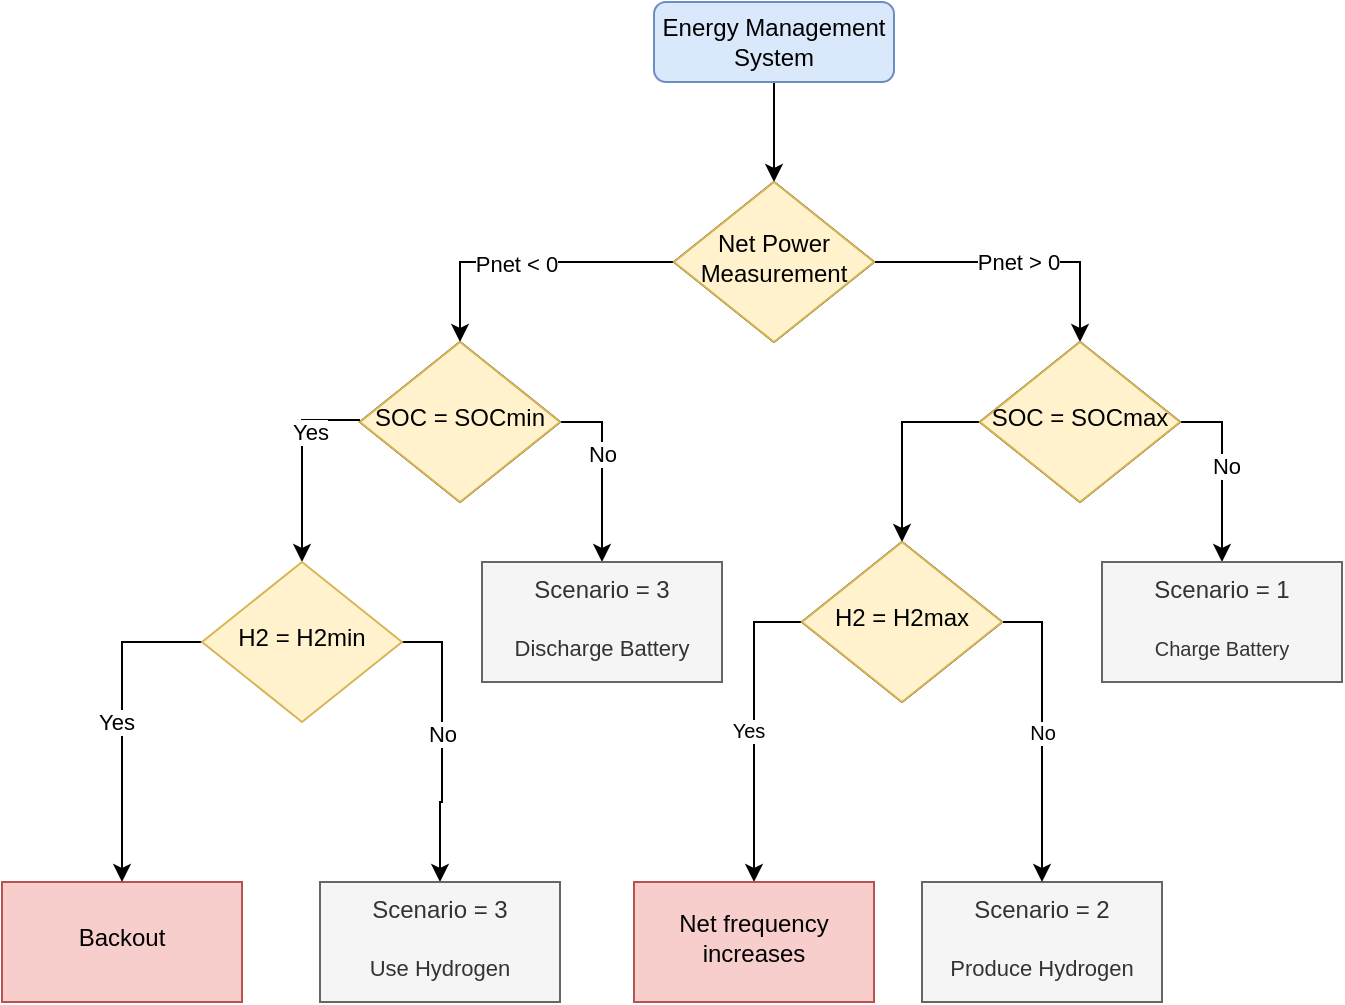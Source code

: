 <mxfile version="15.7.0" type="device"><diagram id="C5RBs43oDa-KdzZeNtuy" name="Page-1"><mxGraphModel dx="1422" dy="872" grid="1" gridSize="10" guides="1" tooltips="1" connect="1" arrows="1" fold="1" page="1" pageScale="1" pageWidth="827" pageHeight="1169" math="0" shadow="0"><root><mxCell id="WIyWlLk6GJQsqaUBKTNV-0"/><mxCell id="WIyWlLk6GJQsqaUBKTNV-1" parent="WIyWlLk6GJQsqaUBKTNV-0"/><mxCell id="Ar4E18WvQ8YPJPoNQmbM-6" value="" style="edgeStyle=orthogonalEdgeStyle;rounded=0;orthogonalLoop=1;jettySize=auto;html=1;" parent="WIyWlLk6GJQsqaUBKTNV-1" source="WIyWlLk6GJQsqaUBKTNV-3" target="WIyWlLk6GJQsqaUBKTNV-6" edge="1"><mxGeometry relative="1" as="geometry"/></mxCell><mxCell id="WIyWlLk6GJQsqaUBKTNV-3" value="Energy Management System" style="rounded=1;whiteSpace=wrap;html=1;fontSize=12;glass=0;strokeWidth=1;shadow=0;fillColor=#dae8fc;strokeColor=#6c8ebf;" parent="WIyWlLk6GJQsqaUBKTNV-1" vertex="1"><mxGeometry x="356" y="60" width="120" height="40" as="geometry"/></mxCell><mxCell id="Ar4E18WvQ8YPJPoNQmbM-3" value="" style="edgeStyle=orthogonalEdgeStyle;rounded=0;orthogonalLoop=1;jettySize=auto;html=1;entryX=0.5;entryY=0;entryDx=0;entryDy=0;" parent="WIyWlLk6GJQsqaUBKTNV-1" source="WIyWlLk6GJQsqaUBKTNV-6" target="Ar4E18WvQ8YPJPoNQmbM-2" edge="1"><mxGeometry relative="1" as="geometry"/></mxCell><mxCell id="Ar4E18WvQ8YPJPoNQmbM-7" value="&lt;div&gt;Pnet &amp;lt; 0&lt;/div&gt;" style="edgeLabel;html=1;align=center;verticalAlign=middle;resizable=0;points=[];" parent="Ar4E18WvQ8YPJPoNQmbM-3" vertex="1" connectable="0"><mxGeometry x="0.082" y="1" relative="1" as="geometry"><mxPoint as="offset"/></mxGeometry></mxCell><mxCell id="Ar4E18WvQ8YPJPoNQmbM-5" value="Pnet &amp;gt; 0" style="edgeStyle=orthogonalEdgeStyle;rounded=0;orthogonalLoop=1;jettySize=auto;html=1;entryX=0.5;entryY=0;entryDx=0;entryDy=0;" parent="WIyWlLk6GJQsqaUBKTNV-1" source="WIyWlLk6GJQsqaUBKTNV-6" target="Ar4E18WvQ8YPJPoNQmbM-4" edge="1"><mxGeometry relative="1" as="geometry"/></mxCell><mxCell id="WIyWlLk6GJQsqaUBKTNV-6" value="Net Power Measurement" style="rhombus;whiteSpace=wrap;html=1;shadow=0;fontFamily=Helvetica;fontSize=12;align=center;strokeWidth=1;spacing=6;spacingTop=-4;" parent="WIyWlLk6GJQsqaUBKTNV-1" vertex="1"><mxGeometry x="366" y="150" width="100" height="80" as="geometry"/></mxCell><mxCell id="Ar4E18WvQ8YPJPoNQmbM-9" value="" style="edgeStyle=orthogonalEdgeStyle;rounded=0;orthogonalLoop=1;jettySize=auto;html=1;exitX=0;exitY=0.5;exitDx=0;exitDy=0;entryX=0.5;entryY=0;entryDx=0;entryDy=0;" parent="WIyWlLk6GJQsqaUBKTNV-1" edge="1" target="gz5dtVxrug0zFUKetQcL-7"><mxGeometry relative="1" as="geometry"><mxPoint x="209" y="269" as="sourcePoint"/><mxPoint x="180" y="339" as="targetPoint"/><Array as="points"><mxPoint x="180" y="269"/></Array></mxGeometry></mxCell><mxCell id="Ar4E18WvQ8YPJPoNQmbM-17" value="&lt;div&gt;Yes&lt;/div&gt;" style="edgeLabel;html=1;align=center;verticalAlign=middle;resizable=0;points=[];" parent="Ar4E18WvQ8YPJPoNQmbM-9" vertex="1" connectable="0"><mxGeometry x="-0.313" y="4" relative="1" as="geometry"><mxPoint as="offset"/></mxGeometry></mxCell><mxCell id="Ar4E18WvQ8YPJPoNQmbM-11" value="" style="edgeStyle=orthogonalEdgeStyle;rounded=0;orthogonalLoop=1;jettySize=auto;html=1;exitX=1;exitY=0.5;exitDx=0;exitDy=0;" parent="WIyWlLk6GJQsqaUBKTNV-1" source="Ar4E18WvQ8YPJPoNQmbM-2" target="Ar4E18WvQ8YPJPoNQmbM-10" edge="1"><mxGeometry relative="1" as="geometry"/></mxCell><mxCell id="Ar4E18WvQ8YPJPoNQmbM-18" value="No" style="edgeLabel;html=1;align=center;verticalAlign=middle;resizable=0;points=[];" parent="Ar4E18WvQ8YPJPoNQmbM-11" vertex="1" connectable="0"><mxGeometry x="-0.187" relative="1" as="geometry"><mxPoint as="offset"/></mxGeometry></mxCell><mxCell id="Ar4E18WvQ8YPJPoNQmbM-2" value="SOC = SOCmin" style="rhombus;whiteSpace=wrap;html=1;shadow=0;fontFamily=Helvetica;fontSize=12;align=center;strokeWidth=1;spacing=6;spacingTop=-4;" parent="WIyWlLk6GJQsqaUBKTNV-1" vertex="1"><mxGeometry x="209" y="230" width="100" height="80" as="geometry"/></mxCell><mxCell id="Ar4E18WvQ8YPJPoNQmbM-15" value="" style="edgeStyle=orthogonalEdgeStyle;rounded=0;orthogonalLoop=1;jettySize=auto;html=1;exitX=1;exitY=0.5;exitDx=0;exitDy=0;" parent="WIyWlLk6GJQsqaUBKTNV-1" source="Ar4E18WvQ8YPJPoNQmbM-4" target="Ar4E18WvQ8YPJPoNQmbM-14" edge="1"><mxGeometry relative="1" as="geometry"/></mxCell><mxCell id="Ar4E18WvQ8YPJPoNQmbM-20" value="No" style="edgeLabel;html=1;align=center;verticalAlign=middle;resizable=0;points=[];" parent="Ar4E18WvQ8YPJPoNQmbM-15" vertex="1" connectable="0"><mxGeometry x="-0.055" y="2" relative="1" as="geometry"><mxPoint as="offset"/></mxGeometry></mxCell><mxCell id="gz5dtVxrug0zFUKetQcL-1" value="" style="edgeStyle=orthogonalEdgeStyle;rounded=0;orthogonalLoop=1;jettySize=auto;html=1;fontSize=10;exitX=0;exitY=0.5;exitDx=0;exitDy=0;" edge="1" parent="WIyWlLk6GJQsqaUBKTNV-1" source="Ar4E18WvQ8YPJPoNQmbM-4" target="gz5dtVxrug0zFUKetQcL-0"><mxGeometry relative="1" as="geometry"/></mxCell><mxCell id="Ar4E18WvQ8YPJPoNQmbM-4" value="&lt;div&gt;SOC = SOCmax&lt;/div&gt;" style="rhombus;whiteSpace=wrap;html=1;shadow=0;fontFamily=Helvetica;fontSize=12;align=center;strokeWidth=1;spacing=6;spacingTop=-4;" parent="WIyWlLk6GJQsqaUBKTNV-1" vertex="1"><mxGeometry x="519" y="230" width="100" height="80" as="geometry"/></mxCell><mxCell id="Ar4E18WvQ8YPJPoNQmbM-8" value="Backout" style="whiteSpace=wrap;html=1;shadow=0;strokeWidth=1;spacing=6;spacingTop=-4;fillColor=#f8cecc;strokeColor=#b85450;" parent="WIyWlLk6GJQsqaUBKTNV-1" vertex="1"><mxGeometry x="30" y="500" width="120" height="60" as="geometry"/></mxCell><mxCell id="Ar4E18WvQ8YPJPoNQmbM-10" value="&lt;div&gt;Scenario = 3&lt;/div&gt;&lt;div&gt;&lt;br&gt;&lt;/div&gt;&lt;div&gt;&lt;font style=&quot;font-size: 11px&quot;&gt;Discharge Battery&lt;/font&gt;&lt;br&gt;&lt;/div&gt;" style="whiteSpace=wrap;html=1;shadow=0;strokeWidth=1;spacing=6;spacingTop=-4;fillColor=#f5f5f5;fontColor=#333333;strokeColor=#666666;" parent="WIyWlLk6GJQsqaUBKTNV-1" vertex="1"><mxGeometry x="270" y="340" width="120" height="60" as="geometry"/></mxCell><mxCell id="Ar4E18WvQ8YPJPoNQmbM-12" value="&lt;div&gt;Scenario = 2&lt;/div&gt;&lt;div&gt;&lt;br&gt;&lt;/div&gt;&lt;div&gt;&lt;font style=&quot;font-size: 11px&quot;&gt;Produce Hydrogen&lt;/font&gt;&lt;br&gt;&lt;/div&gt;" style="whiteSpace=wrap;html=1;shadow=0;strokeWidth=1;spacing=6;spacingTop=-4;fillColor=#f5f5f5;fontColor=#333333;strokeColor=#666666;" parent="WIyWlLk6GJQsqaUBKTNV-1" vertex="1"><mxGeometry x="490" y="500" width="120" height="60" as="geometry"/></mxCell><mxCell id="Ar4E18WvQ8YPJPoNQmbM-14" value="&lt;div&gt;Scenario = 1&lt;/div&gt;&lt;div&gt;&lt;br&gt;&lt;/div&gt;&lt;div&gt;&lt;font style=&quot;font-size: 10px&quot;&gt;Charge Battery&lt;/font&gt;&lt;br&gt;&lt;/div&gt;" style="whiteSpace=wrap;html=1;shadow=0;strokeWidth=1;spacing=6;spacingTop=-4;fillColor=#f5f5f5;fontColor=#333333;strokeColor=#666666;" parent="WIyWlLk6GJQsqaUBKTNV-1" vertex="1"><mxGeometry x="580" y="340" width="120" height="60" as="geometry"/></mxCell><mxCell id="gz5dtVxrug0zFUKetQcL-2" value="&lt;div&gt;No&lt;/div&gt;" style="edgeStyle=orthogonalEdgeStyle;rounded=0;orthogonalLoop=1;jettySize=auto;html=1;exitX=1;exitY=0.5;exitDx=0;exitDy=0;fontSize=10;" edge="1" parent="WIyWlLk6GJQsqaUBKTNV-1" source="gz5dtVxrug0zFUKetQcL-0" target="Ar4E18WvQ8YPJPoNQmbM-12"><mxGeometry relative="1" as="geometry"/></mxCell><mxCell id="gz5dtVxrug0zFUKetQcL-3" style="edgeStyle=orthogonalEdgeStyle;rounded=0;orthogonalLoop=1;jettySize=auto;html=1;exitX=0;exitY=0.5;exitDx=0;exitDy=0;fontSize=10;entryX=0.5;entryY=0;entryDx=0;entryDy=0;" edge="1" parent="WIyWlLk6GJQsqaUBKTNV-1" source="gz5dtVxrug0zFUKetQcL-0" target="gz5dtVxrug0zFUKetQcL-4"><mxGeometry relative="1" as="geometry"><mxPoint x="400" y="500" as="targetPoint"/></mxGeometry></mxCell><mxCell id="gz5dtVxrug0zFUKetQcL-6" value="&lt;div&gt;Yes&lt;/div&gt;" style="edgeLabel;html=1;align=center;verticalAlign=middle;resizable=0;points=[];fontSize=10;" vertex="1" connectable="0" parent="gz5dtVxrug0zFUKetQcL-3"><mxGeometry x="0.013" y="-3" relative="1" as="geometry"><mxPoint as="offset"/></mxGeometry></mxCell><mxCell id="gz5dtVxrug0zFUKetQcL-0" value="H2 = H2max" style="rhombus;whiteSpace=wrap;html=1;shadow=0;fontFamily=Helvetica;fontSize=12;align=center;strokeWidth=1;spacing=6;spacingTop=-4;" vertex="1" parent="WIyWlLk6GJQsqaUBKTNV-1"><mxGeometry x="430" y="330" width="100" height="80" as="geometry"/></mxCell><mxCell id="gz5dtVxrug0zFUKetQcL-4" value="Net frequency increases" style="whiteSpace=wrap;html=1;shadow=0;strokeWidth=1;spacing=6;spacingTop=-4;fillColor=#f8cecc;strokeColor=#b85450;" vertex="1" parent="WIyWlLk6GJQsqaUBKTNV-1"><mxGeometry x="346" y="500" width="120" height="60" as="geometry"/></mxCell><mxCell id="gz5dtVxrug0zFUKetQcL-10" style="edgeStyle=orthogonalEdgeStyle;rounded=0;orthogonalLoop=1;jettySize=auto;html=1;exitX=0;exitY=0.5;exitDx=0;exitDy=0;entryX=0.5;entryY=0;entryDx=0;entryDy=0;fontSize=11;" edge="1" parent="WIyWlLk6GJQsqaUBKTNV-1" source="gz5dtVxrug0zFUKetQcL-7" target="Ar4E18WvQ8YPJPoNQmbM-8"><mxGeometry relative="1" as="geometry"/></mxCell><mxCell id="gz5dtVxrug0zFUKetQcL-13" value="Yes" style="edgeLabel;html=1;align=center;verticalAlign=middle;resizable=0;points=[];fontSize=11;" vertex="1" connectable="0" parent="gz5dtVxrug0zFUKetQcL-10"><mxGeometry y="-3" relative="1" as="geometry"><mxPoint as="offset"/></mxGeometry></mxCell><mxCell id="gz5dtVxrug0zFUKetQcL-11" style="edgeStyle=orthogonalEdgeStyle;rounded=0;orthogonalLoop=1;jettySize=auto;html=1;exitX=1;exitY=0.5;exitDx=0;exitDy=0;fontSize=11;entryX=0.5;entryY=0;entryDx=0;entryDy=0;" edge="1" parent="WIyWlLk6GJQsqaUBKTNV-1" source="gz5dtVxrug0zFUKetQcL-7" target="gz5dtVxrug0zFUKetQcL-16"><mxGeometry relative="1" as="geometry"><mxPoint x="250" y="500" as="targetPoint"/></mxGeometry></mxCell><mxCell id="gz5dtVxrug0zFUKetQcL-14" value="No" style="edgeLabel;html=1;align=center;verticalAlign=middle;resizable=0;points=[];fontSize=11;" vertex="1" connectable="0" parent="gz5dtVxrug0zFUKetQcL-11"><mxGeometry x="-0.071" relative="1" as="geometry"><mxPoint as="offset"/></mxGeometry></mxCell><mxCell id="gz5dtVxrug0zFUKetQcL-7" value="H2 = H2min" style="rhombus;whiteSpace=wrap;html=1;shadow=0;fontFamily=Helvetica;fontSize=12;align=center;strokeWidth=1;spacing=6;spacingTop=-4;fillColor=#fff2cc;strokeColor=#d6b656;" vertex="1" parent="WIyWlLk6GJQsqaUBKTNV-1"><mxGeometry x="130" y="340" width="100" height="80" as="geometry"/></mxCell><mxCell id="gz5dtVxrug0zFUKetQcL-16" value="&lt;div&gt;Scenario = 3&lt;br&gt;&lt;/div&gt;&lt;div&gt;&lt;br&gt;&lt;/div&gt;&lt;div&gt;&lt;font style=&quot;font-size: 11px&quot;&gt;Use Hydrogen&lt;/font&gt;&lt;br&gt;&lt;/div&gt;" style="whiteSpace=wrap;html=1;shadow=0;strokeWidth=1;spacing=6;spacingTop=-4;fillColor=#f5f5f5;fontColor=#333333;strokeColor=#666666;" vertex="1" parent="WIyWlLk6GJQsqaUBKTNV-1"><mxGeometry x="189" y="500" width="120" height="60" as="geometry"/></mxCell><mxCell id="gz5dtVxrug0zFUKetQcL-17" value="H2 = H2max" style="rhombus;whiteSpace=wrap;html=1;shadow=0;fontFamily=Helvetica;fontSize=12;align=center;strokeWidth=1;spacing=6;spacingTop=-4;fillColor=#fff2cc;strokeColor=#d6b656;" vertex="1" parent="WIyWlLk6GJQsqaUBKTNV-1"><mxGeometry x="430" y="330" width="100" height="80" as="geometry"/></mxCell><mxCell id="gz5dtVxrug0zFUKetQcL-18" value="&lt;div&gt;SOC = SOCmax&lt;/div&gt;" style="rhombus;whiteSpace=wrap;html=1;shadow=0;fontFamily=Helvetica;fontSize=12;align=center;strokeWidth=1;spacing=6;spacingTop=-4;fillColor=#fff2cc;strokeColor=#d6b656;" vertex="1" parent="WIyWlLk6GJQsqaUBKTNV-1"><mxGeometry x="519" y="230" width="100" height="80" as="geometry"/></mxCell><mxCell id="gz5dtVxrug0zFUKetQcL-19" value="Net Power Measurement" style="rhombus;whiteSpace=wrap;html=1;shadow=0;fontFamily=Helvetica;fontSize=12;align=center;strokeWidth=1;spacing=6;spacingTop=-4;fillColor=#fff2cc;strokeColor=#d6b656;" vertex="1" parent="WIyWlLk6GJQsqaUBKTNV-1"><mxGeometry x="366" y="150" width="100" height="80" as="geometry"/></mxCell><mxCell id="gz5dtVxrug0zFUKetQcL-20" value="SOC = SOCmin" style="rhombus;whiteSpace=wrap;html=1;shadow=0;fontFamily=Helvetica;fontSize=12;align=center;strokeWidth=1;spacing=6;spacingTop=-4;fillColor=#fff2cc;strokeColor=#d6b656;" vertex="1" parent="WIyWlLk6GJQsqaUBKTNV-1"><mxGeometry x="209" y="230" width="100" height="80" as="geometry"/></mxCell></root></mxGraphModel></diagram></mxfile>